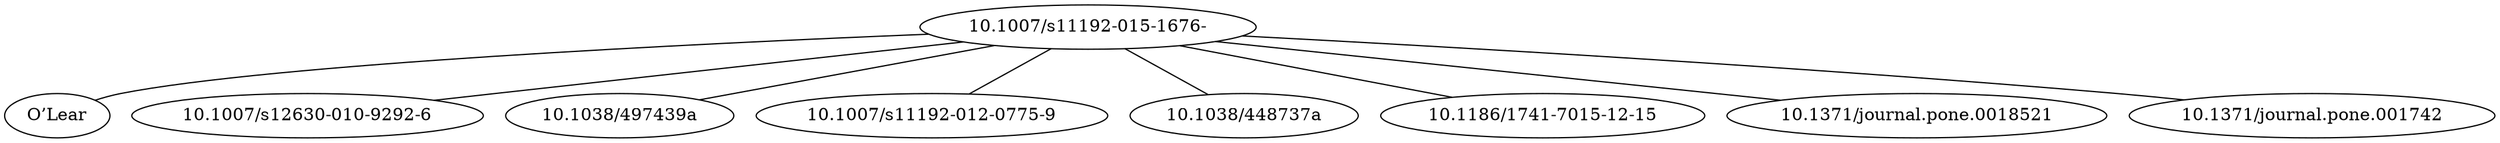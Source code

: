 strict graph "mind_mapISI:000361992800020" {
	"10.1007/s11192-015-1676-" -- "O’Lear"
	"10.1007/s11192-015-1676-" -- "10.1007/s12630-010-9292-6"
	"10.1007/s11192-015-1676-" -- "10.1038/497439a"
	"10.1007/s11192-015-1676-" -- "10.1007/s11192-012-0775-9"
	"10.1007/s11192-015-1676-" -- "10.1038/448737a"
	"10.1007/s11192-015-1676-" -- "10.1186/1741-7015-12-15"
	"10.1007/s11192-015-1676-" -- "10.1371/journal.pone.0018521"
	"10.1007/s11192-015-1676-" -- "10.1371/journal.pone.001742"
}
